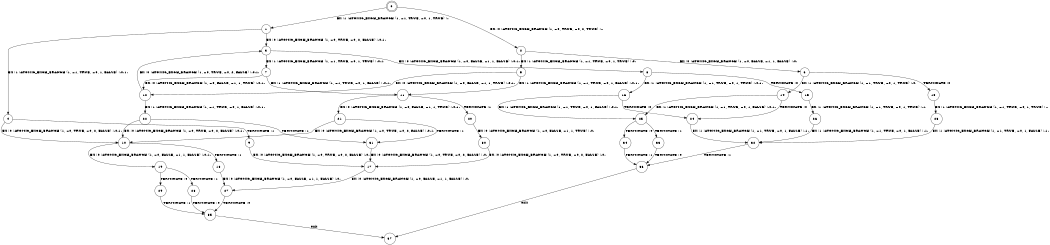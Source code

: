 digraph BCG {
size = "7, 10.5";
center = TRUE;
node [shape = circle];
0 [peripheries = 2];
0 -> 1 [label = "EX !1 !ATOMIC_EXCH_BRANCH (1, +1, TRUE, +0, 1, TRUE) !::"];
0 -> 2 [label = "EX !0 !ATOMIC_EXCH_BRANCH (1, +0, TRUE, +0, 2, TRUE) !::"];
1 -> 3 [label = "EX !0 !ATOMIC_EXCH_BRANCH (1, +0, TRUE, +0, 2, FALSE) !:0:1:"];
1 -> 4 [label = "EX !1 !ATOMIC_EXCH_BRANCH (1, +1, TRUE, +0, 1, FALSE) !:0:1:"];
2 -> 5 [label = "EX !1 !ATOMIC_EXCH_BRANCH (1, +1, TRUE, +0, 1, TRUE) !:0:"];
2 -> 6 [label = "EX !0 !ATOMIC_EXCH_BRANCH (1, +0, FALSE, +1, 1, FALSE) !:0:"];
3 -> 7 [label = "EX !1 !ATOMIC_EXCH_BRANCH (1, +1, TRUE, +0, 1, TRUE) !:0:1:"];
3 -> 8 [label = "EX !0 !ATOMIC_EXCH_BRANCH (1, +0, FALSE, +1, 1, FALSE) !:0:1:"];
4 -> 9 [label = "TERMINATE !1"];
4 -> 10 [label = "EX !0 !ATOMIC_EXCH_BRANCH (1, +0, TRUE, +0, 2, FALSE) !:0:1:"];
5 -> 11 [label = "EX !1 !ATOMIC_EXCH_BRANCH (1, +1, TRUE, +0, 1, FALSE) !:0:1:"];
5 -> 12 [label = "EX !0 !ATOMIC_EXCH_BRANCH (1, +0, FALSE, +1, 1, TRUE) !:0:1:"];
6 -> 13 [label = "TERMINATE !0"];
6 -> 14 [label = "EX !1 !ATOMIC_EXCH_BRANCH (1, +1, TRUE, +0, 1, TRUE) !:0:"];
7 -> 11 [label = "EX !1 !ATOMIC_EXCH_BRANCH (1, +1, TRUE, +0, 1, FALSE) !:0:1:"];
7 -> 12 [label = "EX !0 !ATOMIC_EXCH_BRANCH (1, +0, FALSE, +1, 1, TRUE) !:0:1:"];
8 -> 15 [label = "TERMINATE !0"];
8 -> 16 [label = "EX !1 !ATOMIC_EXCH_BRANCH (1, +1, TRUE, +0, 1, TRUE) !:0:1:"];
9 -> 17 [label = "EX !0 !ATOMIC_EXCH_BRANCH (1, +0, TRUE, +0, 2, FALSE) !:0:"];
10 -> 18 [label = "TERMINATE !1"];
10 -> 19 [label = "EX !0 !ATOMIC_EXCH_BRANCH (1, +0, FALSE, +1, 1, FALSE) !:0:1:"];
11 -> 20 [label = "TERMINATE !1"];
11 -> 21 [label = "EX !0 !ATOMIC_EXCH_BRANCH (1, +0, FALSE, +1, 1, TRUE) !:0:1:"];
12 -> 22 [label = "EX !1 !ATOMIC_EXCH_BRANCH (1, +1, TRUE, +0, 1, FALSE) !:0:1:"];
12 -> 3 [label = "EX !0 !ATOMIC_EXCH_BRANCH (1, +0, TRUE, +0, 2, FALSE) !:0:1:"];
13 -> 23 [label = "EX !1 !ATOMIC_EXCH_BRANCH (1, +1, TRUE, +0, 1, TRUE) !::"];
14 -> 24 [label = "TERMINATE !0"];
14 -> 25 [label = "EX !1 !ATOMIC_EXCH_BRANCH (1, +1, TRUE, +0, 1, FALSE) !:0:1:"];
15 -> 26 [label = "EX !1 !ATOMIC_EXCH_BRANCH (1, +1, TRUE, +0, 1, TRUE) !:1:"];
16 -> 24 [label = "TERMINATE !0"];
16 -> 25 [label = "EX !1 !ATOMIC_EXCH_BRANCH (1, +1, TRUE, +0, 1, FALSE) !:0:1:"];
17 -> 27 [label = "EX !0 !ATOMIC_EXCH_BRANCH (1, +0, FALSE, +1, 1, FALSE) !:0:"];
18 -> 27 [label = "EX !0 !ATOMIC_EXCH_BRANCH (1, +0, FALSE, +1, 1, FALSE) !:0:"];
19 -> 28 [label = "TERMINATE !1"];
19 -> 29 [label = "TERMINATE !0"];
20 -> 30 [label = "EX !0 !ATOMIC_EXCH_BRANCH (1, +0, FALSE, +1, 1, TRUE) !:0:"];
21 -> 31 [label = "TERMINATE !1"];
21 -> 10 [label = "EX !0 !ATOMIC_EXCH_BRANCH (1, +0, TRUE, +0, 2, FALSE) !:0:1:"];
22 -> 31 [label = "TERMINATE !1"];
22 -> 10 [label = "EX !0 !ATOMIC_EXCH_BRANCH (1, +0, TRUE, +0, 2, FALSE) !:0:1:"];
23 -> 32 [label = "EX !1 !ATOMIC_EXCH_BRANCH (1, +1, TRUE, +0, 1, FALSE) !:1:"];
24 -> 32 [label = "EX !1 !ATOMIC_EXCH_BRANCH (1, +1, TRUE, +0, 1, FALSE) !:1:"];
25 -> 33 [label = "TERMINATE !1"];
25 -> 34 [label = "TERMINATE !0"];
26 -> 32 [label = "EX !1 !ATOMIC_EXCH_BRANCH (1, +1, TRUE, +0, 1, FALSE) !:1:"];
27 -> 35 [label = "TERMINATE !0"];
28 -> 35 [label = "TERMINATE !0"];
29 -> 35 [label = "TERMINATE !1"];
30 -> 17 [label = "EX !0 !ATOMIC_EXCH_BRANCH (1, +0, TRUE, +0, 2, FALSE) !:0:"];
31 -> 17 [label = "EX !0 !ATOMIC_EXCH_BRANCH (1, +0, TRUE, +0, 2, FALSE) !:0:"];
32 -> 36 [label = "TERMINATE !1"];
33 -> 36 [label = "TERMINATE !0"];
34 -> 36 [label = "TERMINATE !1"];
35 -> 37 [label = "exit"];
36 -> 37 [label = "exit"];
}
